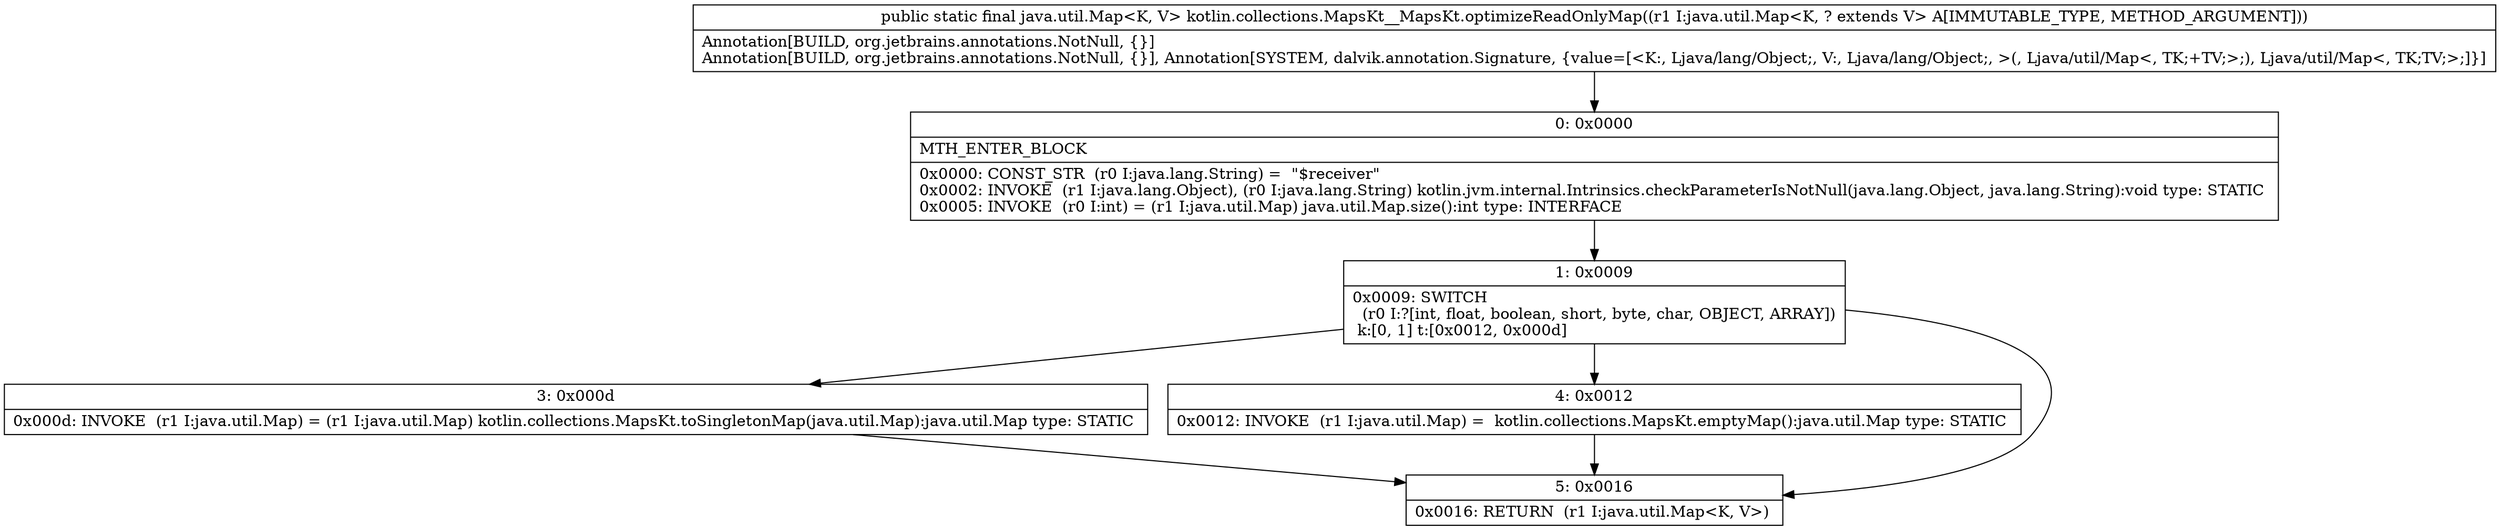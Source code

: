 digraph "CFG forkotlin.collections.MapsKt__MapsKt.optimizeReadOnlyMap(Ljava\/util\/Map;)Ljava\/util\/Map;" {
Node_0 [shape=record,label="{0\:\ 0x0000|MTH_ENTER_BLOCK\l|0x0000: CONST_STR  (r0 I:java.lang.String) =  \"$receiver\" \l0x0002: INVOKE  (r1 I:java.lang.Object), (r0 I:java.lang.String) kotlin.jvm.internal.Intrinsics.checkParameterIsNotNull(java.lang.Object, java.lang.String):void type: STATIC \l0x0005: INVOKE  (r0 I:int) = (r1 I:java.util.Map) java.util.Map.size():int type: INTERFACE \l}"];
Node_1 [shape=record,label="{1\:\ 0x0009|0x0009: SWITCH  \l  (r0 I:?[int, float, boolean, short, byte, char, OBJECT, ARRAY])\l k:[0, 1] t:[0x0012, 0x000d] \l}"];
Node_3 [shape=record,label="{3\:\ 0x000d|0x000d: INVOKE  (r1 I:java.util.Map) = (r1 I:java.util.Map) kotlin.collections.MapsKt.toSingletonMap(java.util.Map):java.util.Map type: STATIC \l}"];
Node_4 [shape=record,label="{4\:\ 0x0012|0x0012: INVOKE  (r1 I:java.util.Map) =  kotlin.collections.MapsKt.emptyMap():java.util.Map type: STATIC \l}"];
Node_5 [shape=record,label="{5\:\ 0x0016|0x0016: RETURN  (r1 I:java.util.Map\<K, V\>) \l}"];
MethodNode[shape=record,label="{public static final java.util.Map\<K, V\> kotlin.collections.MapsKt__MapsKt.optimizeReadOnlyMap((r1 I:java.util.Map\<K, ? extends V\> A[IMMUTABLE_TYPE, METHOD_ARGUMENT]))  | Annotation[BUILD, org.jetbrains.annotations.NotNull, \{\}]\lAnnotation[BUILD, org.jetbrains.annotations.NotNull, \{\}], Annotation[SYSTEM, dalvik.annotation.Signature, \{value=[\<K:, Ljava\/lang\/Object;, V:, Ljava\/lang\/Object;, \>(, Ljava\/util\/Map\<, TK;+TV;\>;), Ljava\/util\/Map\<, TK;TV;\>;]\}]\l}"];
MethodNode -> Node_0;
Node_0 -> Node_1;
Node_1 -> Node_3;
Node_1 -> Node_4;
Node_1 -> Node_5;
Node_3 -> Node_5;
Node_4 -> Node_5;
}

